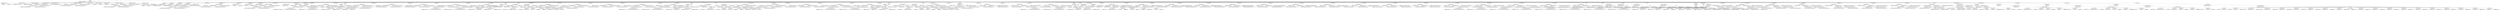 digraph G {	
ranksep=.25;
	0 [label="MODULE"];
	1 [label="IDENTIFIERS: matrix_multiplication"];
	0 -> 1;
	2 [label="VAR_DECLARE_LIST"];
	0 -> 2;
	3 [label="VAR_DECLARE:  INPUT PORT"];
	2 -> 3;
	4 [label="IDENTIFIERS: clk"];
	3 -> 4;
	5 [label="VAR_DECLARE:  INPUT PORT"];
	2 -> 5;
	6 [label="IDENTIFIERS: reset"];
	5 -> 6;
	7 [label="VAR_DECLARE:  INPUT PORT"];
	2 -> 7;
	8 [label="IDENTIFIERS: enable_writing_to_mem"];
	7 -> 8;
	9 [label="VAR_DECLARE:  INPUT PORT"];
	2 -> 9;
	10 [label="IDENTIFIERS: enable_reading_from_mem"];
	9 -> 10;
	11 [label="VAR_DECLARE:  INPUT PORT"];
	2 -> 11;
	12 [label="IDENTIFIERS: data_pi"];
	11 -> 12;
	13 [label="BINARY_OPERATION: MINUS"];
	11 -> 13;
	14 [label="BINARY_OPERATION: MULTIPLY"];
	13 -> 14;
	15 [label="NUMBERS: 00000000000000000000000000000100 ()"];
	14 -> 15;
	16 [label="NUMBERS: 00000000000000000000000000010000 ()"];
	14 -> 16;
	17 [label="NUMBERS: 00000000000000000000000000000001 ()"];
	13 -> 17;
	18 [label="NUMBERS: 00000000000000000000000000000000 ()"];
	11 -> 18;
	19 [label="VAR_DECLARE:  INPUT PORT"];
	2 -> 19;
	20 [label="IDENTIFIERS: addr_pi"];
	19 -> 20;
	21 [label="BINARY_OPERATION: MINUS"];
	19 -> 21;
	22 [label="NUMBERS: 00000000000000000000000000000111 ()"];
	21 -> 22;
	23 [label="NUMBERS: 00000000000000000000000000000001 ()"];
	21 -> 23;
	24 [label="NUMBERS: 00000000000000000000000000000000 ()"];
	19 -> 24;
	25 [label="VAR_DECLARE:  INPUT PORT"];
	2 -> 25;
	26 [label="IDENTIFIERS: we_a"];
	25 -> 26;
	27 [label="VAR_DECLARE:  INPUT PORT"];
	2 -> 27;
	28 [label="IDENTIFIERS: we_b"];
	27 -> 28;
	29 [label="VAR_DECLARE:  INPUT PORT"];
	2 -> 29;
	30 [label="IDENTIFIERS: we_c"];
	29 -> 30;
	31 [label="VAR_DECLARE:  OUTPUT PORT"];
	2 -> 31;
	32 [label="IDENTIFIERS: data_from_out_mat"];
	31 -> 32;
	33 [label="BINARY_OPERATION: MINUS"];
	31 -> 33;
	34 [label="BINARY_OPERATION: MULTIPLY"];
	33 -> 34;
	35 [label="NUMBERS: 00000000000000000000000000000100 ()"];
	34 -> 35;
	36 [label="NUMBERS: 00000000000000000000000000010000 ()"];
	34 -> 36;
	37 [label="NUMBERS: 00000000000000000000000000000001 ()"];
	33 -> 37;
	38 [label="NUMBERS: 00000000000000000000000000000000 ()"];
	31 -> 38;
	39 [label="VAR_DECLARE:  INPUT PORT"];
	2 -> 39;
	40 [label="IDENTIFIERS: start_mat_mul"];
	39 -> 40;
	41 [label="VAR_DECLARE:  OUTPUT PORT"];
	2 -> 41;
	42 [label="IDENTIFIERS: done_mat_mul"];
	41 -> 42;
	43 [label="MODULE_ITEMS"];
	0 -> 43;
	44 [label="VAR_DECLARE_LIST"];
	43 -> 44;
	45 [label="VAR_DECLARE:  INPUT PORT"];
	44 -> 45;
	46 [label="IDENTIFIERS: clk"];
	45 -> 46;
	47 [label="VAR_DECLARE_LIST"];
	43 -> 47;
	48 [label="VAR_DECLARE:  INPUT PORT"];
	47 -> 48;
	49 [label="IDENTIFIERS: reset"];
	48 -> 49;
	50 [label="VAR_DECLARE_LIST"];
	43 -> 50;
	51 [label="VAR_DECLARE:  INPUT PORT"];
	50 -> 51;
	52 [label="IDENTIFIERS: enable_writing_to_mem"];
	51 -> 52;
	53 [label="VAR_DECLARE_LIST"];
	43 -> 53;
	54 [label="VAR_DECLARE:  INPUT PORT"];
	53 -> 54;
	55 [label="IDENTIFIERS: enable_reading_from_mem"];
	54 -> 55;
	56 [label="VAR_DECLARE_LIST"];
	43 -> 56;
	57 [label="VAR_DECLARE:  INPUT PORT"];
	56 -> 57;
	58 [label="IDENTIFIERS: data_pi"];
	57 -> 58;
	59 [label="BINARY_OPERATION: MINUS"];
	57 -> 59;
	60 [label="BINARY_OPERATION: MULTIPLY"];
	59 -> 60;
	61 [label="NUMBERS: 00000000000000000000000000000100 ()"];
	60 -> 61;
	62 [label="NUMBERS: 00000000000000000000000000010000 ()"];
	60 -> 62;
	63 [label="NUMBERS: 00000000000000000000000000000001 ()"];
	59 -> 63;
	64 [label="NUMBERS: 00000000000000000000000000000000 ()"];
	57 -> 64;
	65 [label="VAR_DECLARE_LIST"];
	43 -> 65;
	66 [label="VAR_DECLARE:  INPUT PORT"];
	65 -> 66;
	67 [label="IDENTIFIERS: addr_pi"];
	66 -> 67;
	68 [label="BINARY_OPERATION: MINUS"];
	66 -> 68;
	69 [label="NUMBERS: 00000000000000000000000000000111 ()"];
	68 -> 69;
	70 [label="NUMBERS: 00000000000000000000000000000001 ()"];
	68 -> 70;
	71 [label="NUMBERS: 00000000000000000000000000000000 ()"];
	66 -> 71;
	72 [label="VAR_DECLARE_LIST"];
	43 -> 72;
	73 [label="VAR_DECLARE:  INPUT PORT"];
	72 -> 73;
	74 [label="IDENTIFIERS: we_a"];
	73 -> 74;
	75 [label="VAR_DECLARE_LIST"];
	43 -> 75;
	76 [label="VAR_DECLARE:  INPUT PORT"];
	75 -> 76;
	77 [label="IDENTIFIERS: we_b"];
	76 -> 77;
	78 [label="VAR_DECLARE_LIST"];
	43 -> 78;
	79 [label="VAR_DECLARE:  INPUT PORT"];
	78 -> 79;
	80 [label="IDENTIFIERS: we_c"];
	79 -> 80;
	81 [label="VAR_DECLARE_LIST"];
	43 -> 81;
	82 [label="VAR_DECLARE:  OUTPUT PORT"];
	81 -> 82;
	83 [label="IDENTIFIERS: data_from_out_mat"];
	82 -> 83;
	84 [label="BINARY_OPERATION: MINUS"];
	82 -> 84;
	85 [label="BINARY_OPERATION: MULTIPLY"];
	84 -> 85;
	86 [label="NUMBERS: 00000000000000000000000000000100 ()"];
	85 -> 86;
	87 [label="NUMBERS: 00000000000000000000000000010000 ()"];
	85 -> 87;
	88 [label="NUMBERS: 00000000000000000000000000000001 ()"];
	84 -> 88;
	89 [label="NUMBERS: 00000000000000000000000000000000 ()"];
	82 -> 89;
	90 [label="VAR_DECLARE_LIST"];
	43 -> 90;
	91 [label="VAR_DECLARE:  INPUT PORT"];
	90 -> 91;
	92 [label="IDENTIFIERS: start_mat_mul"];
	91 -> 92;
	93 [label="VAR_DECLARE_LIST"];
	43 -> 93;
	94 [label="VAR_DECLARE:  OUTPUT PORT"];
	93 -> 94;
	95 [label="IDENTIFIERS: done_mat_mul"];
	94 -> 95;
	96 [label="VAR_DECLARE_LIST"];
	43 -> 96;
	97 [label="VAR_DECLARE:  REG"];
	96 -> 97;
	98 [label="IDENTIFIERS: enable_writing_to_mem_reg"];
	97 -> 98;
	99 [label="VAR_DECLARE_LIST"];
	43 -> 99;
	100 [label="VAR_DECLARE:  REG"];
	99 -> 100;
	101 [label="IDENTIFIERS: addr_pi_reg"];
	100 -> 101;
	102 [label="BINARY_OPERATION: MINUS"];
	100 -> 102;
	103 [label="NUMBERS: 00000000000000000000000000000111 ()"];
	102 -> 103;
	104 [label="NUMBERS: 00000000000000000000000000000001 ()"];
	102 -> 104;
	105 [label="NUMBERS: 00000000000000000000000000000000 ()"];
	100 -> 105;
	106 [label="ALWAYS"];
	43 -> 106;
	107 [label="DELAY_CONTROL"];
	106 -> 107;
	108 [label="POSEDGE"];
	107 -> 108;
	109 [label="IDENTIFIERS: clk"];
	108 -> 109;
	110 [label="BLOCK"];
	106 -> 110;
	111 [label="IF"];
	110 -> 111;
	112 [label="IDENTIFIERS: reset"];
	111 -> 112;
	113 [label="BLOCK"];
	111 -> 113;
	114 [label="NON_BLOCKING_STATEMENT"];
	113 -> 114;
	115 [label="IDENTIFIERS: enable_writing_to_mem_reg"];
	114 -> 115;
	116 [label="NUMBERS: 00000000000000000000000000000000 ()"];
	114 -> 116;
	117 [label="NON_BLOCKING_STATEMENT"];
	113 -> 117;
	118 [label="IDENTIFIERS: addr_pi_reg"];
	117 -> 118;
	119 [label="NUMBERS: 00000000000000000000000000000000 ()"];
	117 -> 119;
	120 [label="BLOCK"];
	111 -> 120;
	121 [label="NON_BLOCKING_STATEMENT"];
	120 -> 121;
	122 [label="IDENTIFIERS: enable_writing_to_mem_reg"];
	121 -> 122;
	123 [label="IDENTIFIERS: enable_writing_to_mem"];
	121 -> 123;
	124 [label="NON_BLOCKING_STATEMENT"];
	120 -> 124;
	125 [label="IDENTIFIERS: addr_pi_reg"];
	124 -> 125;
	126 [label="IDENTIFIERS: addr_pi"];
	124 -> 126;
	127 [label="VAR_DECLARE_LIST"];
	43 -> 127;
	128 [label="VAR_DECLARE:  WIRE"];
	127 -> 128;
	129 [label="IDENTIFIERS: a_data_00"];
	128 -> 129;
	130 [label="BINARY_OPERATION: MINUS"];
	128 -> 130;
	131 [label="BINARY_OPERATION: MULTIPLY"];
	130 -> 131;
	132 [label="NUMBERS: 00000000000000000000000000000100 ()"];
	131 -> 132;
	133 [label="NUMBERS: 00000000000000000000000000010000 ()"];
	131 -> 133;
	134 [label="NUMBERS: 00000000000000000000000000000001 ()"];
	130 -> 134;
	135 [label="NUMBERS: 00000000000000000000000000000000 ()"];
	128 -> 135;
	136 [label="VAR_DECLARE_LIST"];
	43 -> 136;
	137 [label="VAR_DECLARE:  WIRE"];
	136 -> 137;
	138 [label="IDENTIFIERS: a_addr_00"];
	137 -> 138;
	139 [label="BINARY_OPERATION: MINUS"];
	137 -> 139;
	140 [label="NUMBERS: 00000000000000000000000000000111 ()"];
	139 -> 140;
	141 [label="NUMBERS: 00000000000000000000000000000001 ()"];
	139 -> 141;
	142 [label="NUMBERS: 00000000000000000000000000000000 ()"];
	137 -> 142;
	143 [label="VAR_DECLARE_LIST"];
	43 -> 143;
	144 [label="VAR_DECLARE:  WIRE"];
	143 -> 144;
	145 [label="IDENTIFIERS: a_addr_muxed_00"];
	144 -> 145;
	146 [label="BINARY_OPERATION: MINUS"];
	144 -> 146;
	147 [label="NUMBERS: 00000000000000000000000000000111 ()"];
	146 -> 147;
	148 [label="NUMBERS: 00000000000000000000000000000001 ()"];
	146 -> 148;
	149 [label="NUMBERS: 00000000000000000000000000000000 ()"];
	144 -> 149;
	150 [label="VAR_DECLARE_LIST"];
	43 -> 150;
	151 [label="VAR_DECLARE:  REG"];
	150 -> 151;
	152 [label="IDENTIFIERS: a_addr_muxed_00_reg"];
	151 -> 152;
	153 [label="BINARY_OPERATION: MINUS"];
	151 -> 153;
	154 [label="NUMBERS: 00000000000000000000000000000111 ()"];
	153 -> 154;
	155 [label="NUMBERS: 00000000000000000000000000000001 ()"];
	153 -> 155;
	156 [label="NUMBERS: 00000000000000000000000000000000 ()"];
	151 -> 156;
	157 [label="VAR_DECLARE_LIST"];
	43 -> 157;
	158 [label="VAR_DECLARE:  REG"];
	157 -> 158;
	159 [label="IDENTIFIERS: a_addr_00_reg"];
	158 -> 159;
	160 [label="BINARY_OPERATION: MINUS"];
	158 -> 160;
	161 [label="NUMBERS: 00000000000000000000000000000111 ()"];
	160 -> 161;
	162 [label="NUMBERS: 00000000000000000000000000000001 ()"];
	160 -> 162;
	163 [label="NUMBERS: 00000000000000000000000000000000 ()"];
	158 -> 163;
	164 [label="ALWAYS"];
	43 -> 164;
	165 [label="DELAY_CONTROL"];
	164 -> 165;
	166 [label="POSEDGE"];
	165 -> 166;
	167 [label="IDENTIFIERS: clk"];
	166 -> 167;
	168 [label="BLOCK"];
	164 -> 168;
	169 [label="IF"];
	168 -> 169;
	170 [label="IDENTIFIERS: reset"];
	169 -> 170;
	171 [label="BLOCK"];
	169 -> 171;
	172 [label="NON_BLOCKING_STATEMENT"];
	171 -> 172;
	173 [label="IDENTIFIERS: a_addr_00_reg"];
	172 -> 173;
	174 [label="NUMBERS: 00000000000000000000000000000000 ()"];
	172 -> 174;
	175 [label="NON_BLOCKING_STATEMENT"];
	171 -> 175;
	176 [label="IDENTIFIERS: a_addr_muxed_00_reg"];
	175 -> 176;
	177 [label="NUMBERS: 00000000000000000000000000000000 ()"];
	175 -> 177;
	178 [label="BLOCK"];
	169 -> 178;
	179 [label="NON_BLOCKING_STATEMENT"];
	178 -> 179;
	180 [label="IDENTIFIERS: a_addr_00_reg"];
	179 -> 180;
	181 [label="IDENTIFIERS: a_addr_00"];
	179 -> 181;
	182 [label="NON_BLOCKING_STATEMENT"];
	178 -> 182;
	183 [label="IDENTIFIERS: a_addr_muxed_00_reg"];
	182 -> 183;
	184 [label="IDENTIFIERS: a_addr_muxed_00"];
	182 -> 184;
	185 [label="ASSIGN"];
	43 -> 185;
	186 [label="BLOCKING_STATEMENT"];
	185 -> 186;
	187 [label="IDENTIFIERS: a_addr_muxed_00"];
	186 -> 187;
	188 [label="IF_Q"];
	186 -> 188;
	189 [label="IDENTIFIERS: enable_writing_to_mem_reg"];
	188 -> 189;
	190 [label="IDENTIFIERS: addr_pi_reg"];
	188 -> 190;
	191 [label="IDENTIFIERS: a_addr_00_reg"];
	188 -> 191;
	192 [label="MODULE_INSTANCE"];
	43 -> 192;
	193 [label="MODULE_INSTANCE"];
	192 -> 193;
	194 [label="IDENTIFIERS: ram"];
	193 -> 194;
	195 [label="MODULE_NAMED_INSTANCE"];
	193 -> 195;
	196 [label="IDENTIFIERS: matrix_A_00"];
	195 -> 196;
	197 [label="MODULE_CONNECT_LIST"];
	195 -> 197;
	198 [label="MODULE_CONNECT"];
	197 -> 198;
	199 [label="IDENTIFIERS: addr0"];
	198 -> 199;
	200 [label="IDENTIFIERS: a_addr_muxed_00_reg"];
	198 -> 200;
	201 [label="MODULE_CONNECT"];
	197 -> 201;
	202 [label="IDENTIFIERS: d0"];
	201 -> 202;
	203 [label="IDENTIFIERS: data_pi"];
	201 -> 203;
	204 [label="MODULE_CONNECT"];
	197 -> 204;
	205 [label="IDENTIFIERS: we0"];
	204 -> 205;
	206 [label="IDENTIFIERS: we_a"];
	204 -> 206;
	207 [label="MODULE_CONNECT"];
	197 -> 207;
	208 [label="IDENTIFIERS: q0"];
	207 -> 208;
	209 [label="IDENTIFIERS: a_data_00"];
	207 -> 209;
	210 [label="MODULE_CONNECT"];
	197 -> 210;
	211 [label="IDENTIFIERS: clk"];
	210 -> 211;
	212 [label="IDENTIFIERS: clk"];
	210 -> 212;
	213 [label="VAR_DECLARE_LIST"];
	43 -> 213;
	214 [label="VAR_DECLARE:  WIRE"];
	213 -> 214;
	215 [label="IDENTIFIERS: a_data_10"];
	214 -> 215;
	216 [label="BINARY_OPERATION: MINUS"];
	214 -> 216;
	217 [label="BINARY_OPERATION: MULTIPLY"];
	216 -> 217;
	218 [label="NUMBERS: 00000000000000000000000000000100 ()"];
	217 -> 218;
	219 [label="NUMBERS: 00000000000000000000000000010000 ()"];
	217 -> 219;
	220 [label="NUMBERS: 00000000000000000000000000000001 ()"];
	216 -> 220;
	221 [label="NUMBERS: 00000000000000000000000000000000 ()"];
	214 -> 221;
	222 [label="VAR_DECLARE_LIST"];
	43 -> 222;
	223 [label="VAR_DECLARE:  WIRE"];
	222 -> 223;
	224 [label="IDENTIFIERS: a_addr_10"];
	223 -> 224;
	225 [label="BINARY_OPERATION: MINUS"];
	223 -> 225;
	226 [label="NUMBERS: 00000000000000000000000000000111 ()"];
	225 -> 226;
	227 [label="NUMBERS: 00000000000000000000000000000001 ()"];
	225 -> 227;
	228 [label="NUMBERS: 00000000000000000000000000000000 ()"];
	223 -> 228;
	229 [label="VAR_DECLARE_LIST"];
	43 -> 229;
	230 [label="VAR_DECLARE:  WIRE"];
	229 -> 230;
	231 [label="IDENTIFIERS: a_addr_muxed_10"];
	230 -> 231;
	232 [label="BINARY_OPERATION: MINUS"];
	230 -> 232;
	233 [label="NUMBERS: 00000000000000000000000000000111 ()"];
	232 -> 233;
	234 [label="NUMBERS: 00000000000000000000000000000001 ()"];
	232 -> 234;
	235 [label="NUMBERS: 00000000000000000000000000000000 ()"];
	230 -> 235;
	236 [label="VAR_DECLARE_LIST"];
	43 -> 236;
	237 [label="VAR_DECLARE:  REG"];
	236 -> 237;
	238 [label="IDENTIFIERS: a_addr_muxed_10_reg"];
	237 -> 238;
	239 [label="BINARY_OPERATION: MINUS"];
	237 -> 239;
	240 [label="NUMBERS: 00000000000000000000000000000111 ()"];
	239 -> 240;
	241 [label="NUMBERS: 00000000000000000000000000000001 ()"];
	239 -> 241;
	242 [label="NUMBERS: 00000000000000000000000000000000 ()"];
	237 -> 242;
	243 [label="VAR_DECLARE_LIST"];
	43 -> 243;
	244 [label="VAR_DECLARE:  REG"];
	243 -> 244;
	245 [label="IDENTIFIERS: a_addr_10_reg"];
	244 -> 245;
	246 [label="BINARY_OPERATION: MINUS"];
	244 -> 246;
	247 [label="NUMBERS: 00000000000000000000000000000111 ()"];
	246 -> 247;
	248 [label="NUMBERS: 00000000000000000000000000000001 ()"];
	246 -> 248;
	249 [label="NUMBERS: 00000000000000000000000000000000 ()"];
	244 -> 249;
	250 [label="ALWAYS"];
	43 -> 250;
	251 [label="DELAY_CONTROL"];
	250 -> 251;
	252 [label="POSEDGE"];
	251 -> 252;
	253 [label="IDENTIFIERS: clk"];
	252 -> 253;
	254 [label="BLOCK"];
	250 -> 254;
	255 [label="IF"];
	254 -> 255;
	256 [label="IDENTIFIERS: reset"];
	255 -> 256;
	257 [label="BLOCK"];
	255 -> 257;
	258 [label="NON_BLOCKING_STATEMENT"];
	257 -> 258;
	259 [label="IDENTIFIERS: a_addr_10_reg"];
	258 -> 259;
	260 [label="NUMBERS: 00000000000000000000000000000000 ()"];
	258 -> 260;
	261 [label="NON_BLOCKING_STATEMENT"];
	257 -> 261;
	262 [label="IDENTIFIERS: a_addr_muxed_10_reg"];
	261 -> 262;
	263 [label="NUMBERS: 00000000000000000000000000000000 ()"];
	261 -> 263;
	264 [label="BLOCK"];
	255 -> 264;
	265 [label="NON_BLOCKING_STATEMENT"];
	264 -> 265;
	266 [label="IDENTIFIERS: a_addr_10_reg"];
	265 -> 266;
	267 [label="IDENTIFIERS: a_addr_10"];
	265 -> 267;
	268 [label="NON_BLOCKING_STATEMENT"];
	264 -> 268;
	269 [label="IDENTIFIERS: a_addr_muxed_10_reg"];
	268 -> 269;
	270 [label="IDENTIFIERS: a_addr_muxed_10"];
	268 -> 270;
	271 [label="ASSIGN"];
	43 -> 271;
	272 [label="BLOCKING_STATEMENT"];
	271 -> 272;
	273 [label="IDENTIFIERS: a_addr_muxed_10"];
	272 -> 273;
	274 [label="IF_Q"];
	272 -> 274;
	275 [label="IDENTIFIERS: enable_writing_to_mem_reg"];
	274 -> 275;
	276 [label="IDENTIFIERS: addr_pi_reg"];
	274 -> 276;
	277 [label="IDENTIFIERS: a_addr_10_reg"];
	274 -> 277;
	278 [label="MODULE_INSTANCE"];
	43 -> 278;
	279 [label="MODULE_INSTANCE"];
	278 -> 279;
	280 [label="IDENTIFIERS: ram"];
	279 -> 280;
	281 [label="MODULE_NAMED_INSTANCE"];
	279 -> 281;
	282 [label="IDENTIFIERS: matrix_A_10"];
	281 -> 282;
	283 [label="MODULE_CONNECT_LIST"];
	281 -> 283;
	284 [label="MODULE_CONNECT"];
	283 -> 284;
	285 [label="IDENTIFIERS: addr0"];
	284 -> 285;
	286 [label="IDENTIFIERS: a_addr_muxed_10_reg"];
	284 -> 286;
	287 [label="MODULE_CONNECT"];
	283 -> 287;
	288 [label="IDENTIFIERS: d0"];
	287 -> 288;
	289 [label="IDENTIFIERS: data_pi"];
	287 -> 289;
	290 [label="MODULE_CONNECT"];
	283 -> 290;
	291 [label="IDENTIFIERS: we0"];
	290 -> 291;
	292 [label="IDENTIFIERS: we_a"];
	290 -> 292;
	293 [label="MODULE_CONNECT"];
	283 -> 293;
	294 [label="IDENTIFIERS: q0"];
	293 -> 294;
	295 [label="IDENTIFIERS: a_data_10"];
	293 -> 295;
	296 [label="MODULE_CONNECT"];
	283 -> 296;
	297 [label="IDENTIFIERS: clk"];
	296 -> 297;
	298 [label="IDENTIFIERS: clk"];
	296 -> 298;
	299 [label="VAR_DECLARE_LIST"];
	43 -> 299;
	300 [label="VAR_DECLARE:  WIRE"];
	299 -> 300;
	301 [label="IDENTIFIERS: b_data_00"];
	300 -> 301;
	302 [label="BINARY_OPERATION: MINUS"];
	300 -> 302;
	303 [label="BINARY_OPERATION: MULTIPLY"];
	302 -> 303;
	304 [label="NUMBERS: 00000000000000000000000000000100 ()"];
	303 -> 304;
	305 [label="NUMBERS: 00000000000000000000000000010000 ()"];
	303 -> 305;
	306 [label="NUMBERS: 00000000000000000000000000000001 ()"];
	302 -> 306;
	307 [label="NUMBERS: 00000000000000000000000000000000 ()"];
	300 -> 307;
	308 [label="VAR_DECLARE_LIST"];
	43 -> 308;
	309 [label="VAR_DECLARE:  WIRE"];
	308 -> 309;
	310 [label="IDENTIFIERS: b_addr_00"];
	309 -> 310;
	311 [label="BINARY_OPERATION: MINUS"];
	309 -> 311;
	312 [label="NUMBERS: 00000000000000000000000000000111 ()"];
	311 -> 312;
	313 [label="NUMBERS: 00000000000000000000000000000001 ()"];
	311 -> 313;
	314 [label="NUMBERS: 00000000000000000000000000000000 ()"];
	309 -> 314;
	315 [label="VAR_DECLARE_LIST"];
	43 -> 315;
	316 [label="VAR_DECLARE:  WIRE"];
	315 -> 316;
	317 [label="IDENTIFIERS: b_addr_muxed_00"];
	316 -> 317;
	318 [label="BINARY_OPERATION: MINUS"];
	316 -> 318;
	319 [label="NUMBERS: 00000000000000000000000000000111 ()"];
	318 -> 319;
	320 [label="NUMBERS: 00000000000000000000000000000001 ()"];
	318 -> 320;
	321 [label="NUMBERS: 00000000000000000000000000000000 ()"];
	316 -> 321;
	322 [label="VAR_DECLARE_LIST"];
	43 -> 322;
	323 [label="VAR_DECLARE:  REG"];
	322 -> 323;
	324 [label="IDENTIFIERS: b_addr_muxed_00_reg"];
	323 -> 324;
	325 [label="BINARY_OPERATION: MINUS"];
	323 -> 325;
	326 [label="NUMBERS: 00000000000000000000000000000111 ()"];
	325 -> 326;
	327 [label="NUMBERS: 00000000000000000000000000000001 ()"];
	325 -> 327;
	328 [label="NUMBERS: 00000000000000000000000000000000 ()"];
	323 -> 328;
	329 [label="VAR_DECLARE_LIST"];
	43 -> 329;
	330 [label="VAR_DECLARE:  REG"];
	329 -> 330;
	331 [label="IDENTIFIERS: b_addr_00_reg"];
	330 -> 331;
	332 [label="BINARY_OPERATION: MINUS"];
	330 -> 332;
	333 [label="NUMBERS: 00000000000000000000000000000111 ()"];
	332 -> 333;
	334 [label="NUMBERS: 00000000000000000000000000000001 ()"];
	332 -> 334;
	335 [label="NUMBERS: 00000000000000000000000000000000 ()"];
	330 -> 335;
	336 [label="ALWAYS"];
	43 -> 336;
	337 [label="DELAY_CONTROL"];
	336 -> 337;
	338 [label="POSEDGE"];
	337 -> 338;
	339 [label="IDENTIFIERS: clk"];
	338 -> 339;
	340 [label="BLOCK"];
	336 -> 340;
	341 [label="IF"];
	340 -> 341;
	342 [label="IDENTIFIERS: reset"];
	341 -> 342;
	343 [label="BLOCK"];
	341 -> 343;
	344 [label="NON_BLOCKING_STATEMENT"];
	343 -> 344;
	345 [label="IDENTIFIERS: b_addr_00_reg"];
	344 -> 345;
	346 [label="NUMBERS: 00000000000000000000000000000000 ()"];
	344 -> 346;
	347 [label="NON_BLOCKING_STATEMENT"];
	343 -> 347;
	348 [label="IDENTIFIERS: b_addr_muxed_00_reg"];
	347 -> 348;
	349 [label="NUMBERS: 00000000000000000000000000000000 ()"];
	347 -> 349;
	350 [label="BLOCK"];
	341 -> 350;
	351 [label="NON_BLOCKING_STATEMENT"];
	350 -> 351;
	352 [label="IDENTIFIERS: b_addr_00_reg"];
	351 -> 352;
	353 [label="IDENTIFIERS: b_addr_00"];
	351 -> 353;
	354 [label="NON_BLOCKING_STATEMENT"];
	350 -> 354;
	355 [label="IDENTIFIERS: b_addr_muxed_00_reg"];
	354 -> 355;
	356 [label="IDENTIFIERS: b_addr_muxed_00"];
	354 -> 356;
	357 [label="ASSIGN"];
	43 -> 357;
	358 [label="BLOCKING_STATEMENT"];
	357 -> 358;
	359 [label="IDENTIFIERS: b_addr_muxed_00"];
	358 -> 359;
	360 [label="IF_Q"];
	358 -> 360;
	361 [label="IDENTIFIERS: enable_writing_to_mem_reg"];
	360 -> 361;
	362 [label="IDENTIFIERS: addr_pi_reg"];
	360 -> 362;
	363 [label="IDENTIFIERS: b_addr_00_reg"];
	360 -> 363;
	364 [label="MODULE_INSTANCE"];
	43 -> 364;
	365 [label="MODULE_INSTANCE"];
	364 -> 365;
	366 [label="IDENTIFIERS: ram"];
	365 -> 366;
	367 [label="MODULE_NAMED_INSTANCE"];
	365 -> 367;
	368 [label="IDENTIFIERS: matrix_B_00"];
	367 -> 368;
	369 [label="MODULE_CONNECT_LIST"];
	367 -> 369;
	370 [label="MODULE_CONNECT"];
	369 -> 370;
	371 [label="IDENTIFIERS: addr0"];
	370 -> 371;
	372 [label="IDENTIFIERS: b_addr_muxed_00_reg"];
	370 -> 372;
	373 [label="MODULE_CONNECT"];
	369 -> 373;
	374 [label="IDENTIFIERS: d0"];
	373 -> 374;
	375 [label="IDENTIFIERS: data_pi"];
	373 -> 375;
	376 [label="MODULE_CONNECT"];
	369 -> 376;
	377 [label="IDENTIFIERS: we0"];
	376 -> 377;
	378 [label="IDENTIFIERS: we_b"];
	376 -> 378;
	379 [label="MODULE_CONNECT"];
	369 -> 379;
	380 [label="IDENTIFIERS: q0"];
	379 -> 380;
	381 [label="IDENTIFIERS: b_data_00"];
	379 -> 381;
	382 [label="MODULE_CONNECT"];
	369 -> 382;
	383 [label="IDENTIFIERS: clk"];
	382 -> 383;
	384 [label="IDENTIFIERS: clk"];
	382 -> 384;
	385 [label="VAR_DECLARE_LIST"];
	43 -> 385;
	386 [label="VAR_DECLARE:  WIRE"];
	385 -> 386;
	387 [label="IDENTIFIERS: b_data_01"];
	386 -> 387;
	388 [label="BINARY_OPERATION: MINUS"];
	386 -> 388;
	389 [label="BINARY_OPERATION: MULTIPLY"];
	388 -> 389;
	390 [label="NUMBERS: 00000000000000000000000000000100 ()"];
	389 -> 390;
	391 [label="NUMBERS: 00000000000000000000000000010000 ()"];
	389 -> 391;
	392 [label="NUMBERS: 00000000000000000000000000000001 ()"];
	388 -> 392;
	393 [label="NUMBERS: 00000000000000000000000000000000 ()"];
	386 -> 393;
	394 [label="VAR_DECLARE_LIST"];
	43 -> 394;
	395 [label="VAR_DECLARE:  WIRE"];
	394 -> 395;
	396 [label="IDENTIFIERS: b_addr_01"];
	395 -> 396;
	397 [label="BINARY_OPERATION: MINUS"];
	395 -> 397;
	398 [label="NUMBERS: 00000000000000000000000000000111 ()"];
	397 -> 398;
	399 [label="NUMBERS: 00000000000000000000000000000001 ()"];
	397 -> 399;
	400 [label="NUMBERS: 00000000000000000000000000000000 ()"];
	395 -> 400;
	401 [label="VAR_DECLARE_LIST"];
	43 -> 401;
	402 [label="VAR_DECLARE:  WIRE"];
	401 -> 402;
	403 [label="IDENTIFIERS: b_addr_muxed_01"];
	402 -> 403;
	404 [label="BINARY_OPERATION: MINUS"];
	402 -> 404;
	405 [label="NUMBERS: 00000000000000000000000000000111 ()"];
	404 -> 405;
	406 [label="NUMBERS: 00000000000000000000000000000001 ()"];
	404 -> 406;
	407 [label="NUMBERS: 00000000000000000000000000000000 ()"];
	402 -> 407;
	408 [label="VAR_DECLARE_LIST"];
	43 -> 408;
	409 [label="VAR_DECLARE:  REG"];
	408 -> 409;
	410 [label="IDENTIFIERS: b_addr_muxed_01_reg"];
	409 -> 410;
	411 [label="BINARY_OPERATION: MINUS"];
	409 -> 411;
	412 [label="NUMBERS: 00000000000000000000000000000111 ()"];
	411 -> 412;
	413 [label="NUMBERS: 00000000000000000000000000000001 ()"];
	411 -> 413;
	414 [label="NUMBERS: 00000000000000000000000000000000 ()"];
	409 -> 414;
	415 [label="VAR_DECLARE_LIST"];
	43 -> 415;
	416 [label="VAR_DECLARE:  REG"];
	415 -> 416;
	417 [label="IDENTIFIERS: b_addr_01_reg"];
	416 -> 417;
	418 [label="BINARY_OPERATION: MINUS"];
	416 -> 418;
	419 [label="NUMBERS: 00000000000000000000000000000111 ()"];
	418 -> 419;
	420 [label="NUMBERS: 00000000000000000000000000000001 ()"];
	418 -> 420;
	421 [label="NUMBERS: 00000000000000000000000000000000 ()"];
	416 -> 421;
	422 [label="ALWAYS"];
	43 -> 422;
	423 [label="DELAY_CONTROL"];
	422 -> 423;
	424 [label="POSEDGE"];
	423 -> 424;
	425 [label="IDENTIFIERS: clk"];
	424 -> 425;
	426 [label="BLOCK"];
	422 -> 426;
	427 [label="IF"];
	426 -> 427;
	428 [label="IDENTIFIERS: reset"];
	427 -> 428;
	429 [label="BLOCK"];
	427 -> 429;
	430 [label="NON_BLOCKING_STATEMENT"];
	429 -> 430;
	431 [label="IDENTIFIERS: b_addr_01_reg"];
	430 -> 431;
	432 [label="NUMBERS: 00000000000000000000000000000000 ()"];
	430 -> 432;
	433 [label="NON_BLOCKING_STATEMENT"];
	429 -> 433;
	434 [label="IDENTIFIERS: b_addr_muxed_01_reg"];
	433 -> 434;
	435 [label="NUMBERS: 00000000000000000000000000000000 ()"];
	433 -> 435;
	436 [label="BLOCK"];
	427 -> 436;
	437 [label="NON_BLOCKING_STATEMENT"];
	436 -> 437;
	438 [label="IDENTIFIERS: b_addr_01_reg"];
	437 -> 438;
	439 [label="IDENTIFIERS: b_addr_01"];
	437 -> 439;
	440 [label="NON_BLOCKING_STATEMENT"];
	436 -> 440;
	441 [label="IDENTIFIERS: b_addr_muxed_01_reg"];
	440 -> 441;
	442 [label="IDENTIFIERS: b_addr_muxed_01"];
	440 -> 442;
	443 [label="ASSIGN"];
	43 -> 443;
	444 [label="BLOCKING_STATEMENT"];
	443 -> 444;
	445 [label="IDENTIFIERS: b_addr_muxed_01"];
	444 -> 445;
	446 [label="IF_Q"];
	444 -> 446;
	447 [label="IDENTIFIERS: enable_writing_to_mem_reg"];
	446 -> 447;
	448 [label="IDENTIFIERS: addr_pi_reg"];
	446 -> 448;
	449 [label="IDENTIFIERS: b_addr_01_reg"];
	446 -> 449;
	450 [label="MODULE_INSTANCE"];
	43 -> 450;
	451 [label="MODULE_INSTANCE"];
	450 -> 451;
	452 [label="IDENTIFIERS: ram"];
	451 -> 452;
	453 [label="MODULE_NAMED_INSTANCE"];
	451 -> 453;
	454 [label="IDENTIFIERS: matrix_B_01"];
	453 -> 454;
	455 [label="MODULE_CONNECT_LIST"];
	453 -> 455;
	456 [label="MODULE_CONNECT"];
	455 -> 456;
	457 [label="IDENTIFIERS: addr0"];
	456 -> 457;
	458 [label="IDENTIFIERS: b_addr_muxed_01_reg"];
	456 -> 458;
	459 [label="MODULE_CONNECT"];
	455 -> 459;
	460 [label="IDENTIFIERS: d0"];
	459 -> 460;
	461 [label="IDENTIFIERS: data_pi"];
	459 -> 461;
	462 [label="MODULE_CONNECT"];
	455 -> 462;
	463 [label="IDENTIFIERS: we0"];
	462 -> 463;
	464 [label="IDENTIFIERS: we_b"];
	462 -> 464;
	465 [label="MODULE_CONNECT"];
	455 -> 465;
	466 [label="IDENTIFIERS: q0"];
	465 -> 466;
	467 [label="IDENTIFIERS: b_data_01"];
	465 -> 467;
	468 [label="MODULE_CONNECT"];
	455 -> 468;
	469 [label="IDENTIFIERS: clk"];
	468 -> 469;
	470 [label="IDENTIFIERS: clk"];
	468 -> 470;
	471 [label="VAR_DECLARE_LIST"];
	43 -> 471;
	472 [label="VAR_DECLARE:  WIRE"];
	471 -> 472;
	473 [label="IDENTIFIERS: c_addr_00"];
	472 -> 473;
	474 [label="BINARY_OPERATION: MINUS"];
	472 -> 474;
	475 [label="NUMBERS: 00000000000000000000000000000111 ()"];
	474 -> 475;
	476 [label="NUMBERS: 00000000000000000000000000000001 ()"];
	474 -> 476;
	477 [label="NUMBERS: 00000000000000000000000000000000 ()"];
	472 -> 477;
	478 [label="VAR_DECLARE_LIST"];
	43 -> 478;
	479 [label="VAR_DECLARE:  WIRE"];
	478 -> 479;
	480 [label="IDENTIFIERS: c_addr_01"];
	479 -> 480;
	481 [label="BINARY_OPERATION: MINUS"];
	479 -> 481;
	482 [label="NUMBERS: 00000000000000000000000000000111 ()"];
	481 -> 482;
	483 [label="NUMBERS: 00000000000000000000000000000001 ()"];
	481 -> 483;
	484 [label="NUMBERS: 00000000000000000000000000000000 ()"];
	479 -> 484;
	485 [label="VAR_DECLARE_LIST"];
	43 -> 485;
	486 [label="VAR_DECLARE:  WIRE"];
	485 -> 486;
	487 [label="IDENTIFIERS: c_addr_10"];
	486 -> 487;
	488 [label="BINARY_OPERATION: MINUS"];
	486 -> 488;
	489 [label="NUMBERS: 00000000000000000000000000000111 ()"];
	488 -> 489;
	490 [label="NUMBERS: 00000000000000000000000000000001 ()"];
	488 -> 490;
	491 [label="NUMBERS: 00000000000000000000000000000000 ()"];
	486 -> 491;
	492 [label="VAR_DECLARE_LIST"];
	43 -> 492;
	493 [label="VAR_DECLARE:  WIRE"];
	492 -> 493;
	494 [label="IDENTIFIERS: c_addr_11"];
	493 -> 494;
	495 [label="BINARY_OPERATION: MINUS"];
	493 -> 495;
	496 [label="NUMBERS: 00000000000000000000000000000111 ()"];
	495 -> 496;
	497 [label="NUMBERS: 00000000000000000000000000000001 ()"];
	495 -> 497;
	498 [label="NUMBERS: 00000000000000000000000000000000 ()"];
	493 -> 498;
	499 [label="VAR_DECLARE_LIST"];
	43 -> 499;
	500 [label="VAR_DECLARE:  WIRE"];
	499 -> 500;
	501 [label="IDENTIFIERS: c_addr_muxed_00"];
	500 -> 501;
	502 [label="BINARY_OPERATION: MINUS"];
	500 -> 502;
	503 [label="NUMBERS: 00000000000000000000000000000111 ()"];
	502 -> 503;
	504 [label="NUMBERS: 00000000000000000000000000000001 ()"];
	502 -> 504;
	505 [label="NUMBERS: 00000000000000000000000000000000 ()"];
	500 -> 505;
	506 [label="VAR_DECLARE_LIST"];
	43 -> 506;
	507 [label="VAR_DECLARE:  WIRE"];
	506 -> 507;
	508 [label="IDENTIFIERS: c_addr_muxed_01"];
	507 -> 508;
	509 [label="BINARY_OPERATION: MINUS"];
	507 -> 509;
	510 [label="NUMBERS: 00000000000000000000000000000111 ()"];
	509 -> 510;
	511 [label="NUMBERS: 00000000000000000000000000000001 ()"];
	509 -> 511;
	512 [label="NUMBERS: 00000000000000000000000000000000 ()"];
	507 -> 512;
	513 [label="VAR_DECLARE_LIST"];
	43 -> 513;
	514 [label="VAR_DECLARE:  WIRE"];
	513 -> 514;
	515 [label="IDENTIFIERS: c_addr_muxed_10"];
	514 -> 515;
	516 [label="BINARY_OPERATION: MINUS"];
	514 -> 516;
	517 [label="NUMBERS: 00000000000000000000000000000111 ()"];
	516 -> 517;
	518 [label="NUMBERS: 00000000000000000000000000000001 ()"];
	516 -> 518;
	519 [label="NUMBERS: 00000000000000000000000000000000 ()"];
	514 -> 519;
	520 [label="VAR_DECLARE_LIST"];
	43 -> 520;
	521 [label="VAR_DECLARE:  WIRE"];
	520 -> 521;
	522 [label="IDENTIFIERS: c_addr_muxed_11"];
	521 -> 522;
	523 [label="BINARY_OPERATION: MINUS"];
	521 -> 523;
	524 [label="NUMBERS: 00000000000000000000000000000111 ()"];
	523 -> 524;
	525 [label="NUMBERS: 00000000000000000000000000000001 ()"];
	523 -> 525;
	526 [label="NUMBERS: 00000000000000000000000000000000 ()"];
	521 -> 526;
	527 [label="VAR_DECLARE_LIST"];
	43 -> 527;
	528 [label="VAR_DECLARE:  REG"];
	527 -> 528;
	529 [label="IDENTIFIERS: c_addr_00_reg"];
	528 -> 529;
	530 [label="BINARY_OPERATION: MINUS"];
	528 -> 530;
	531 [label="NUMBERS: 00000000000000000000000000000111 ()"];
	530 -> 531;
	532 [label="NUMBERS: 00000000000000000000000000000001 ()"];
	530 -> 532;
	533 [label="NUMBERS: 00000000000000000000000000000000 ()"];
	528 -> 533;
	534 [label="VAR_DECLARE_LIST"];
	43 -> 534;
	535 [label="VAR_DECLARE:  REG"];
	534 -> 535;
	536 [label="IDENTIFIERS: c_addr_01_reg"];
	535 -> 536;
	537 [label="BINARY_OPERATION: MINUS"];
	535 -> 537;
	538 [label="NUMBERS: 00000000000000000000000000000111 ()"];
	537 -> 538;
	539 [label="NUMBERS: 00000000000000000000000000000001 ()"];
	537 -> 539;
	540 [label="NUMBERS: 00000000000000000000000000000000 ()"];
	535 -> 540;
	541 [label="VAR_DECLARE_LIST"];
	43 -> 541;
	542 [label="VAR_DECLARE:  REG"];
	541 -> 542;
	543 [label="IDENTIFIERS: c_addr_10_reg"];
	542 -> 543;
	544 [label="BINARY_OPERATION: MINUS"];
	542 -> 544;
	545 [label="NUMBERS: 00000000000000000000000000000111 ()"];
	544 -> 545;
	546 [label="NUMBERS: 00000000000000000000000000000001 ()"];
	544 -> 546;
	547 [label="NUMBERS: 00000000000000000000000000000000 ()"];
	542 -> 547;
	548 [label="VAR_DECLARE_LIST"];
	43 -> 548;
	549 [label="VAR_DECLARE:  REG"];
	548 -> 549;
	550 [label="IDENTIFIERS: c_addr_11_reg"];
	549 -> 550;
	551 [label="BINARY_OPERATION: MINUS"];
	549 -> 551;
	552 [label="NUMBERS: 00000000000000000000000000000111 ()"];
	551 -> 552;
	553 [label="NUMBERS: 00000000000000000000000000000001 ()"];
	551 -> 553;
	554 [label="NUMBERS: 00000000000000000000000000000000 ()"];
	549 -> 554;
	555 [label="VAR_DECLARE_LIST"];
	43 -> 555;
	556 [label="VAR_DECLARE:  REG"];
	555 -> 556;
	557 [label="IDENTIFIERS: c_addr_muxed_00_reg"];
	556 -> 557;
	558 [label="BINARY_OPERATION: MINUS"];
	556 -> 558;
	559 [label="NUMBERS: 00000000000000000000000000000111 ()"];
	558 -> 559;
	560 [label="NUMBERS: 00000000000000000000000000000001 ()"];
	558 -> 560;
	561 [label="NUMBERS: 00000000000000000000000000000000 ()"];
	556 -> 561;
	562 [label="VAR_DECLARE_LIST"];
	43 -> 562;
	563 [label="VAR_DECLARE:  REG"];
	562 -> 563;
	564 [label="IDENTIFIERS: c_addr_muxed_01_reg"];
	563 -> 564;
	565 [label="BINARY_OPERATION: MINUS"];
	563 -> 565;
	566 [label="NUMBERS: 00000000000000000000000000000111 ()"];
	565 -> 566;
	567 [label="NUMBERS: 00000000000000000000000000000001 ()"];
	565 -> 567;
	568 [label="NUMBERS: 00000000000000000000000000000000 ()"];
	563 -> 568;
	569 [label="VAR_DECLARE_LIST"];
	43 -> 569;
	570 [label="VAR_DECLARE:  REG"];
	569 -> 570;
	571 [label="IDENTIFIERS: c_addr_muxed_10_reg"];
	570 -> 571;
	572 [label="BINARY_OPERATION: MINUS"];
	570 -> 572;
	573 [label="NUMBERS: 00000000000000000000000000000111 ()"];
	572 -> 573;
	574 [label="NUMBERS: 00000000000000000000000000000001 ()"];
	572 -> 574;
	575 [label="NUMBERS: 00000000000000000000000000000000 ()"];
	570 -> 575;
	576 [label="VAR_DECLARE_LIST"];
	43 -> 576;
	577 [label="VAR_DECLARE:  REG"];
	576 -> 577;
	578 [label="IDENTIFIERS: c_addr_muxed_11_reg"];
	577 -> 578;
	579 [label="BINARY_OPERATION: MINUS"];
	577 -> 579;
	580 [label="NUMBERS: 00000000000000000000000000000111 ()"];
	579 -> 580;
	581 [label="NUMBERS: 00000000000000000000000000000001 ()"];
	579 -> 581;
	582 [label="NUMBERS: 00000000000000000000000000000000 ()"];
	577 -> 582;
	583 [label="ASSIGN"];
	43 -> 583;
	584 [label="BLOCKING_STATEMENT"];
	583 -> 584;
	585 [label="IDENTIFIERS: c_addr_muxed_00"];
	584 -> 585;
	586 [label="IF_Q"];
	584 -> 586;
	587 [label="IDENTIFIERS: enable_reading_from_mem"];
	586 -> 587;
	588 [label="IDENTIFIERS: addr_pi_reg"];
	586 -> 588;
	589 [label="IDENTIFIERS: c_addr_00_reg"];
	586 -> 589;
	590 [label="ASSIGN"];
	43 -> 590;
	591 [label="BLOCKING_STATEMENT"];
	590 -> 591;
	592 [label="IDENTIFIERS: c_addr_muxed_01"];
	591 -> 592;
	593 [label="IF_Q"];
	591 -> 593;
	594 [label="IDENTIFIERS: enable_reading_from_mem"];
	593 -> 594;
	595 [label="IDENTIFIERS: addr_pi_reg"];
	593 -> 595;
	596 [label="IDENTIFIERS: c_addr_01_reg"];
	593 -> 596;
	597 [label="ASSIGN"];
	43 -> 597;
	598 [label="BLOCKING_STATEMENT"];
	597 -> 598;
	599 [label="IDENTIFIERS: c_addr_muxed_10"];
	598 -> 599;
	600 [label="IF_Q"];
	598 -> 600;
	601 [label="IDENTIFIERS: enable_reading_from_mem"];
	600 -> 601;
	602 [label="IDENTIFIERS: addr_pi_reg"];
	600 -> 602;
	603 [label="IDENTIFIERS: c_addr_10_reg"];
	600 -> 603;
	604 [label="ASSIGN"];
	43 -> 604;
	605 [label="BLOCKING_STATEMENT"];
	604 -> 605;
	606 [label="IDENTIFIERS: c_addr_muxed_11"];
	605 -> 606;
	607 [label="IF_Q"];
	605 -> 607;
	608 [label="IDENTIFIERS: enable_reading_from_mem"];
	607 -> 608;
	609 [label="IDENTIFIERS: addr_pi_reg"];
	607 -> 609;
	610 [label="IDENTIFIERS: c_addr_11_reg"];
	607 -> 610;
	611 [label="ALWAYS"];
	43 -> 611;
	612 [label="DELAY_CONTROL"];
	611 -> 612;
	613 [label="POSEDGE"];
	612 -> 613;
	614 [label="IDENTIFIERS: clk"];
	613 -> 614;
	615 [label="BLOCK"];
	611 -> 615;
	616 [label="IF"];
	615 -> 616;
	617 [label="IDENTIFIERS: reset"];
	616 -> 617;
	618 [label="BLOCK"];
	616 -> 618;
	619 [label="NON_BLOCKING_STATEMENT"];
	618 -> 619;
	620 [label="IDENTIFIERS: c_addr_00_reg"];
	619 -> 620;
	621 [label="NUMBERS: 00000000000000000000000000000000 ()"];
	619 -> 621;
	622 [label="NON_BLOCKING_STATEMENT"];
	618 -> 622;
	623 [label="IDENTIFIERS: c_addr_01_reg"];
	622 -> 623;
	624 [label="NUMBERS: 00000000000000000000000000000000 ()"];
	622 -> 624;
	625 [label="NON_BLOCKING_STATEMENT"];
	618 -> 625;
	626 [label="IDENTIFIERS: c_addr_10_reg"];
	625 -> 626;
	627 [label="NUMBERS: 00000000000000000000000000000000 ()"];
	625 -> 627;
	628 [label="NON_BLOCKING_STATEMENT"];
	618 -> 628;
	629 [label="IDENTIFIERS: c_addr_11_reg"];
	628 -> 629;
	630 [label="NUMBERS: 00000000000000000000000000000000 ()"];
	628 -> 630;
	631 [label="NON_BLOCKING_STATEMENT"];
	618 -> 631;
	632 [label="IDENTIFIERS: c_addr_muxed_00_reg"];
	631 -> 632;
	633 [label="NUMBERS: 00000000000000000000000000000000 ()"];
	631 -> 633;
	634 [label="NON_BLOCKING_STATEMENT"];
	618 -> 634;
	635 [label="IDENTIFIERS: c_addr_muxed_01_reg"];
	634 -> 635;
	636 [label="NUMBERS: 00000000000000000000000000000000 ()"];
	634 -> 636;
	637 [label="NON_BLOCKING_STATEMENT"];
	618 -> 637;
	638 [label="IDENTIFIERS: c_addr_muxed_10_reg"];
	637 -> 638;
	639 [label="NUMBERS: 00000000000000000000000000000000 ()"];
	637 -> 639;
	640 [label="NON_BLOCKING_STATEMENT"];
	618 -> 640;
	641 [label="IDENTIFIERS: c_addr_muxed_11_reg"];
	640 -> 641;
	642 [label="NUMBERS: 00000000000000000000000000000000 ()"];
	640 -> 642;
	643 [label="BLOCK"];
	616 -> 643;
	644 [label="NON_BLOCKING_STATEMENT"];
	643 -> 644;
	645 [label="IDENTIFIERS: c_addr_00_reg"];
	644 -> 645;
	646 [label="IDENTIFIERS: c_addr_00"];
	644 -> 646;
	647 [label="NON_BLOCKING_STATEMENT"];
	643 -> 647;
	648 [label="IDENTIFIERS: c_addr_01_reg"];
	647 -> 648;
	649 [label="IDENTIFIERS: c_addr_01"];
	647 -> 649;
	650 [label="NON_BLOCKING_STATEMENT"];
	643 -> 650;
	651 [label="IDENTIFIERS: c_addr_10_reg"];
	650 -> 651;
	652 [label="IDENTIFIERS: c_addr_10"];
	650 -> 652;
	653 [label="NON_BLOCKING_STATEMENT"];
	643 -> 653;
	654 [label="IDENTIFIERS: c_addr_11_reg"];
	653 -> 654;
	655 [label="IDENTIFIERS: c_addr_11"];
	653 -> 655;
	656 [label="NON_BLOCKING_STATEMENT"];
	643 -> 656;
	657 [label="IDENTIFIERS: c_addr_muxed_00_reg"];
	656 -> 657;
	658 [label="IDENTIFIERS: c_addr_muxed_00"];
	656 -> 658;
	659 [label="NON_BLOCKING_STATEMENT"];
	643 -> 659;
	660 [label="IDENTIFIERS: c_addr_muxed_01_reg"];
	659 -> 660;
	661 [label="IDENTIFIERS: c_addr_muxed_01"];
	659 -> 661;
	662 [label="NON_BLOCKING_STATEMENT"];
	643 -> 662;
	663 [label="IDENTIFIERS: c_addr_muxed_10_reg"];
	662 -> 663;
	664 [label="IDENTIFIERS: c_addr_muxed_10"];
	662 -> 664;
	665 [label="NON_BLOCKING_STATEMENT"];
	643 -> 665;
	666 [label="IDENTIFIERS: c_addr_muxed_11_reg"];
	665 -> 666;
	667 [label="IDENTIFIERS: c_addr_muxed_11"];
	665 -> 667;
	668 [label="VAR_DECLARE_LIST"];
	43 -> 668;
	669 [label="VAR_DECLARE:  WIRE"];
	668 -> 669;
	670 [label="IDENTIFIERS: c_data_00"];
	669 -> 670;
	671 [label="BINARY_OPERATION: MINUS"];
	669 -> 671;
	672 [label="BINARY_OPERATION: MULTIPLY"];
	671 -> 672;
	673 [label="NUMBERS: 00000000000000000000000000000100 ()"];
	672 -> 673;
	674 [label="NUMBERS: 00000000000000000000000000010000 ()"];
	672 -> 674;
	675 [label="NUMBERS: 00000000000000000000000000000001 ()"];
	671 -> 675;
	676 [label="NUMBERS: 00000000000000000000000000000000 ()"];
	669 -> 676;
	677 [label="VAR_DECLARE_LIST"];
	43 -> 677;
	678 [label="VAR_DECLARE:  WIRE"];
	677 -> 678;
	679 [label="IDENTIFIERS: c_data_01"];
	678 -> 679;
	680 [label="BINARY_OPERATION: MINUS"];
	678 -> 680;
	681 [label="BINARY_OPERATION: MULTIPLY"];
	680 -> 681;
	682 [label="NUMBERS: 00000000000000000000000000000100 ()"];
	681 -> 682;
	683 [label="NUMBERS: 00000000000000000000000000010000 ()"];
	681 -> 683;
	684 [label="NUMBERS: 00000000000000000000000000000001 ()"];
	680 -> 684;
	685 [label="NUMBERS: 00000000000000000000000000000000 ()"];
	678 -> 685;
	686 [label="VAR_DECLARE_LIST"];
	43 -> 686;
	687 [label="VAR_DECLARE:  WIRE"];
	686 -> 687;
	688 [label="IDENTIFIERS: c_data_10"];
	687 -> 688;
	689 [label="BINARY_OPERATION: MINUS"];
	687 -> 689;
	690 [label="BINARY_OPERATION: MULTIPLY"];
	689 -> 690;
	691 [label="NUMBERS: 00000000000000000000000000000100 ()"];
	690 -> 691;
	692 [label="NUMBERS: 00000000000000000000000000010000 ()"];
	690 -> 692;
	693 [label="NUMBERS: 00000000000000000000000000000001 ()"];
	689 -> 693;
	694 [label="NUMBERS: 00000000000000000000000000000000 ()"];
	687 -> 694;
	695 [label="VAR_DECLARE_LIST"];
	43 -> 695;
	696 [label="VAR_DECLARE:  WIRE"];
	695 -> 696;
	697 [label="IDENTIFIERS: c_data_11"];
	696 -> 697;
	698 [label="BINARY_OPERATION: MINUS"];
	696 -> 698;
	699 [label="BINARY_OPERATION: MULTIPLY"];
	698 -> 699;
	700 [label="NUMBERS: 00000000000000000000000000000100 ()"];
	699 -> 700;
	701 [label="NUMBERS: 00000000000000000000000000010000 ()"];
	699 -> 701;
	702 [label="NUMBERS: 00000000000000000000000000000001 ()"];
	698 -> 702;
	703 [label="NUMBERS: 00000000000000000000000000000000 ()"];
	696 -> 703;
	704 [label="VAR_DECLARE_LIST"];
	43 -> 704;
	705 [label="VAR_DECLARE:  WIRE"];
	704 -> 705;
	706 [label="IDENTIFIERS: data_from_out_mat_00"];
	705 -> 706;
	707 [label="BINARY_OPERATION: MINUS"];
	705 -> 707;
	708 [label="BINARY_OPERATION: MULTIPLY"];
	707 -> 708;
	709 [label="NUMBERS: 00000000000000000000000000000100 ()"];
	708 -> 709;
	710 [label="NUMBERS: 00000000000000000000000000010000 ()"];
	708 -> 710;
	711 [label="NUMBERS: 00000000000000000000000000000001 ()"];
	707 -> 711;
	712 [label="NUMBERS: 00000000000000000000000000000000 ()"];
	705 -> 712;
	713 [label="VAR_DECLARE_LIST"];
	43 -> 713;
	714 [label="VAR_DECLARE:  WIRE"];
	713 -> 714;
	715 [label="IDENTIFIERS: data_from_out_mat_01"];
	714 -> 715;
	716 [label="BINARY_OPERATION: MINUS"];
	714 -> 716;
	717 [label="BINARY_OPERATION: MULTIPLY"];
	716 -> 717;
	718 [label="NUMBERS: 00000000000000000000000000000100 ()"];
	717 -> 718;
	719 [label="NUMBERS: 00000000000000000000000000010000 ()"];
	717 -> 719;
	720 [label="NUMBERS: 00000000000000000000000000000001 ()"];
	716 -> 720;
	721 [label="NUMBERS: 00000000000000000000000000000000 ()"];
	714 -> 721;
	722 [label="VAR_DECLARE_LIST"];
	43 -> 722;
	723 [label="VAR_DECLARE:  WIRE"];
	722 -> 723;
	724 [label="IDENTIFIERS: data_from_out_mat_10"];
	723 -> 724;
	725 [label="BINARY_OPERATION: MINUS"];
	723 -> 725;
	726 [label="BINARY_OPERATION: MULTIPLY"];
	725 -> 726;
	727 [label="NUMBERS: 00000000000000000000000000000100 ()"];
	726 -> 727;
	728 [label="NUMBERS: 00000000000000000000000000010000 ()"];
	726 -> 728;
	729 [label="NUMBERS: 00000000000000000000000000000001 ()"];
	725 -> 729;
	730 [label="NUMBERS: 00000000000000000000000000000000 ()"];
	723 -> 730;
	731 [label="VAR_DECLARE_LIST"];
	43 -> 731;
	732 [label="VAR_DECLARE:  WIRE"];
	731 -> 732;
	733 [label="IDENTIFIERS: data_from_out_mat_11"];
	732 -> 733;
	734 [label="BINARY_OPERATION: MINUS"];
	732 -> 734;
	735 [label="BINARY_OPERATION: MULTIPLY"];
	734 -> 735;
	736 [label="NUMBERS: 00000000000000000000000000000100 ()"];
	735 -> 736;
	737 [label="NUMBERS: 00000000000000000000000000010000 ()"];
	735 -> 737;
	738 [label="NUMBERS: 00000000000000000000000000000001 ()"];
	734 -> 738;
	739 [label="NUMBERS: 00000000000000000000000000000000 ()"];
	732 -> 739;
	740 [label="ASSIGN"];
	43 -> 740;
	741 [label="BLOCKING_STATEMENT"];
	740 -> 741;
	742 [label="IDENTIFIERS: data_from_out_mat"];
	741 -> 742;
	743 [label="BINARY_OPERATION: BITWISE_OR"];
	741 -> 743;
	744 [label="BINARY_OPERATION: BITWISE_OR"];
	743 -> 744;
	745 [label="BINARY_OPERATION: BITWISE_OR"];
	744 -> 745;
	746 [label="IDENTIFIERS: data_from_out_mat_00"];
	745 -> 746;
	747 [label="IDENTIFIERS: data_from_out_mat_01"];
	745 -> 747;
	748 [label="IDENTIFIERS: data_from_out_mat_10"];
	744 -> 748;
	749 [label="IDENTIFIERS: data_from_out_mat_11"];
	743 -> 749;
	750 [label="MODULE_INSTANCE"];
	43 -> 750;
	751 [label="MODULE_INSTANCE"];
	750 -> 751;
	752 [label="IDENTIFIERS: ram"];
	751 -> 752;
	753 [label="MODULE_NAMED_INSTANCE"];
	751 -> 753;
	754 [label="IDENTIFIERS: matrix_c_00"];
	753 -> 754;
	755 [label="MODULE_CONNECT_LIST"];
	753 -> 755;
	756 [label="MODULE_CONNECT"];
	755 -> 756;
	757 [label="IDENTIFIERS: addr0"];
	756 -> 757;
	758 [label="IDENTIFIERS: c_addr_muxed_00_reg"];
	756 -> 758;
	759 [label="MODULE_CONNECT"];
	755 -> 759;
	760 [label="IDENTIFIERS: d0"];
	759 -> 760;
	761 [label="IDENTIFIERS: c_data_00"];
	759 -> 761;
	762 [label="MODULE_CONNECT"];
	755 -> 762;
	763 [label="IDENTIFIERS: we0"];
	762 -> 763;
	764 [label="IDENTIFIERS: we_c"];
	762 -> 764;
	765 [label="MODULE_CONNECT"];
	755 -> 765;
	766 [label="IDENTIFIERS: q0"];
	765 -> 766;
	767 [label="IDENTIFIERS: data_from_out_mat_00"];
	765 -> 767;
	768 [label="MODULE_CONNECT"];
	755 -> 768;
	769 [label="IDENTIFIERS: clk"];
	768 -> 769;
	770 [label="IDENTIFIERS: clk"];
	768 -> 770;
	771 [label="MODULE_INSTANCE"];
	43 -> 771;
	772 [label="MODULE_INSTANCE"];
	771 -> 772;
	773 [label="IDENTIFIERS: ram"];
	772 -> 773;
	774 [label="MODULE_NAMED_INSTANCE"];
	772 -> 774;
	775 [label="IDENTIFIERS: matrix_c_01"];
	774 -> 775;
	776 [label="MODULE_CONNECT_LIST"];
	774 -> 776;
	777 [label="MODULE_CONNECT"];
	776 -> 777;
	778 [label="IDENTIFIERS: addr0"];
	777 -> 778;
	779 [label="IDENTIFIERS: c_addr_muxed_01_reg"];
	777 -> 779;
	780 [label="MODULE_CONNECT"];
	776 -> 780;
	781 [label="IDENTIFIERS: d0"];
	780 -> 781;
	782 [label="IDENTIFIERS: c_data_01"];
	780 -> 782;
	783 [label="MODULE_CONNECT"];
	776 -> 783;
	784 [label="IDENTIFIERS: we0"];
	783 -> 784;
	785 [label="IDENTIFIERS: we_c"];
	783 -> 785;
	786 [label="MODULE_CONNECT"];
	776 -> 786;
	787 [label="IDENTIFIERS: q0"];
	786 -> 787;
	788 [label="IDENTIFIERS: data_from_out_mat_01"];
	786 -> 788;
	789 [label="MODULE_CONNECT"];
	776 -> 789;
	790 [label="IDENTIFIERS: clk"];
	789 -> 790;
	791 [label="IDENTIFIERS: clk"];
	789 -> 791;
	792 [label="MODULE_INSTANCE"];
	43 -> 792;
	793 [label="MODULE_INSTANCE"];
	792 -> 793;
	794 [label="IDENTIFIERS: ram"];
	793 -> 794;
	795 [label="MODULE_NAMED_INSTANCE"];
	793 -> 795;
	796 [label="IDENTIFIERS: matrix_c_10"];
	795 -> 796;
	797 [label="MODULE_CONNECT_LIST"];
	795 -> 797;
	798 [label="MODULE_CONNECT"];
	797 -> 798;
	799 [label="IDENTIFIERS: addr0"];
	798 -> 799;
	800 [label="IDENTIFIERS: c_addr_muxed_10_reg"];
	798 -> 800;
	801 [label="MODULE_CONNECT"];
	797 -> 801;
	802 [label="IDENTIFIERS: d0"];
	801 -> 802;
	803 [label="IDENTIFIERS: c_data_10"];
	801 -> 803;
	804 [label="MODULE_CONNECT"];
	797 -> 804;
	805 [label="IDENTIFIERS: we0"];
	804 -> 805;
	806 [label="IDENTIFIERS: we_c"];
	804 -> 806;
	807 [label="MODULE_CONNECT"];
	797 -> 807;
	808 [label="IDENTIFIERS: q0"];
	807 -> 808;
	809 [label="IDENTIFIERS: data_from_out_mat_10"];
	807 -> 809;
	810 [label="MODULE_CONNECT"];
	797 -> 810;
	811 [label="IDENTIFIERS: clk"];
	810 -> 811;
	812 [label="IDENTIFIERS: clk"];
	810 -> 812;
	813 [label="MODULE_INSTANCE"];
	43 -> 813;
	814 [label="MODULE_INSTANCE"];
	813 -> 814;
	815 [label="IDENTIFIERS: ram"];
	814 -> 815;
	816 [label="MODULE_NAMED_INSTANCE"];
	814 -> 816;
	817 [label="IDENTIFIERS: matrix_c_11"];
	816 -> 817;
	818 [label="MODULE_CONNECT_LIST"];
	816 -> 818;
	819 [label="MODULE_CONNECT"];
	818 -> 819;
	820 [label="IDENTIFIERS: addr0"];
	819 -> 820;
	821 [label="IDENTIFIERS: c_addr_muxed_11_reg"];
	819 -> 821;
	822 [label="MODULE_CONNECT"];
	818 -> 822;
	823 [label="IDENTIFIERS: d0"];
	822 -> 823;
	824 [label="IDENTIFIERS: c_data_11"];
	822 -> 824;
	825 [label="MODULE_CONNECT"];
	818 -> 825;
	826 [label="IDENTIFIERS: we0"];
	825 -> 826;
	827 [label="IDENTIFIERS: we_c"];
	825 -> 827;
	828 [label="MODULE_CONNECT"];
	818 -> 828;
	829 [label="IDENTIFIERS: q0"];
	828 -> 829;
	830 [label="IDENTIFIERS: data_from_out_mat_11"];
	828 -> 830;
	831 [label="MODULE_CONNECT"];
	818 -> 831;
	832 [label="IDENTIFIERS: clk"];
	831 -> 832;
	833 [label="IDENTIFIERS: clk"];
	831 -> 833;
	834 [label="MODULE_INSTANCE"];
	43 -> 834;
	835 [label="MODULE_INSTANCE"];
	834 -> 835;
	836 [label="IDENTIFIERS: matmul_8x8_systolic"];
	835 -> 836;
	837 [label="MODULE_NAMED_INSTANCE"];
	835 -> 837;
	838 [label="IDENTIFIERS: u_matmul_8x8_systolic"];
	837 -> 838;
	839 [label="MODULE_CONNECT_LIST"];
	837 -> 839;
	840 [label="MODULE_CONNECT"];
	839 -> 840;
	841 [label="IDENTIFIERS: clk"];
	840 -> 841;
	842 [label="IDENTIFIERS: clk"];
	840 -> 842;
	843 [label="MODULE_CONNECT"];
	839 -> 843;
	844 [label="IDENTIFIERS: reset"];
	843 -> 844;
	845 [label="IDENTIFIERS: reset"];
	843 -> 845;
	846 [label="MODULE_CONNECT"];
	839 -> 846;
	847 [label="IDENTIFIERS: start_mat_mul"];
	846 -> 847;
	848 [label="IDENTIFIERS: start_mat_mul"];
	846 -> 848;
	849 [label="MODULE_CONNECT"];
	839 -> 849;
	850 [label="IDENTIFIERS: done_mat_mul"];
	849 -> 850;
	851 [label="IDENTIFIERS: done_mat_mul"];
	849 -> 851;
	852 [label="MODULE_CONNECT"];
	839 -> 852;
	853 [label="IDENTIFIERS: a_data_00"];
	852 -> 853;
	854 [label="IDENTIFIERS: a_data_00"];
	852 -> 854;
	855 [label="MODULE_CONNECT"];
	839 -> 855;
	856 [label="IDENTIFIERS: a_addr_00"];
	855 -> 856;
	857 [label="IDENTIFIERS: a_addr_00"];
	855 -> 857;
	858 [label="MODULE_CONNECT"];
	839 -> 858;
	859 [label="IDENTIFIERS: b_data_00"];
	858 -> 859;
	860 [label="IDENTIFIERS: b_data_00"];
	858 -> 860;
	861 [label="MODULE_CONNECT"];
	839 -> 861;
	862 [label="IDENTIFIERS: b_addr_00"];
	861 -> 862;
	863 [label="IDENTIFIERS: b_addr_00"];
	861 -> 863;
	864 [label="MODULE_CONNECT"];
	839 -> 864;
	865 [label="IDENTIFIERS: a_data_10"];
	864 -> 865;
	866 [label="IDENTIFIERS: a_data_10"];
	864 -> 866;
	867 [label="MODULE_CONNECT"];
	839 -> 867;
	868 [label="IDENTIFIERS: a_addr_10"];
	867 -> 868;
	869 [label="IDENTIFIERS: a_addr_10"];
	867 -> 869;
	870 [label="MODULE_CONNECT"];
	839 -> 870;
	871 [label="IDENTIFIERS: b_data_01"];
	870 -> 871;
	872 [label="IDENTIFIERS: b_data_01"];
	870 -> 872;
	873 [label="MODULE_CONNECT"];
	839 -> 873;
	874 [label="IDENTIFIERS: b_addr_01"];
	873 -> 874;
	875 [label="IDENTIFIERS: b_addr_01"];
	873 -> 875;
	876 [label="MODULE_CONNECT"];
	839 -> 876;
	877 [label="IDENTIFIERS: c_data_00"];
	876 -> 877;
	878 [label="IDENTIFIERS: c_data_00"];
	876 -> 878;
	879 [label="MODULE_CONNECT"];
	839 -> 879;
	880 [label="IDENTIFIERS: c_addr_00"];
	879 -> 880;
	881 [label="IDENTIFIERS: c_addr_00"];
	879 -> 881;
	882 [label="MODULE_CONNECT"];
	839 -> 882;
	883 [label="IDENTIFIERS: c_data_01"];
	882 -> 883;
	884 [label="IDENTIFIERS: c_data_01"];
	882 -> 884;
	885 [label="MODULE_CONNECT"];
	839 -> 885;
	886 [label="IDENTIFIERS: c_addr_01"];
	885 -> 886;
	887 [label="IDENTIFIERS: c_addr_01"];
	885 -> 887;
	888 [label="MODULE_CONNECT"];
	839 -> 888;
	889 [label="IDENTIFIERS: c_data_10"];
	888 -> 889;
	890 [label="IDENTIFIERS: c_data_10"];
	888 -> 890;
	891 [label="MODULE_CONNECT"];
	839 -> 891;
	892 [label="IDENTIFIERS: c_addr_10"];
	891 -> 892;
	893 [label="IDENTIFIERS: c_addr_10"];
	891 -> 893;
	894 [label="MODULE_CONNECT"];
	839 -> 894;
	895 [label="IDENTIFIERS: c_data_11"];
	894 -> 895;
	896 [label="IDENTIFIERS: c_data_11"];
	894 -> 896;
	897 [label="MODULE_CONNECT"];
	839 -> 897;
	898 [label="IDENTIFIERS: c_addr_11"];
	897 -> 898;
	899 [label="IDENTIFIERS: c_addr_11"];
	897 -> 899;
}
